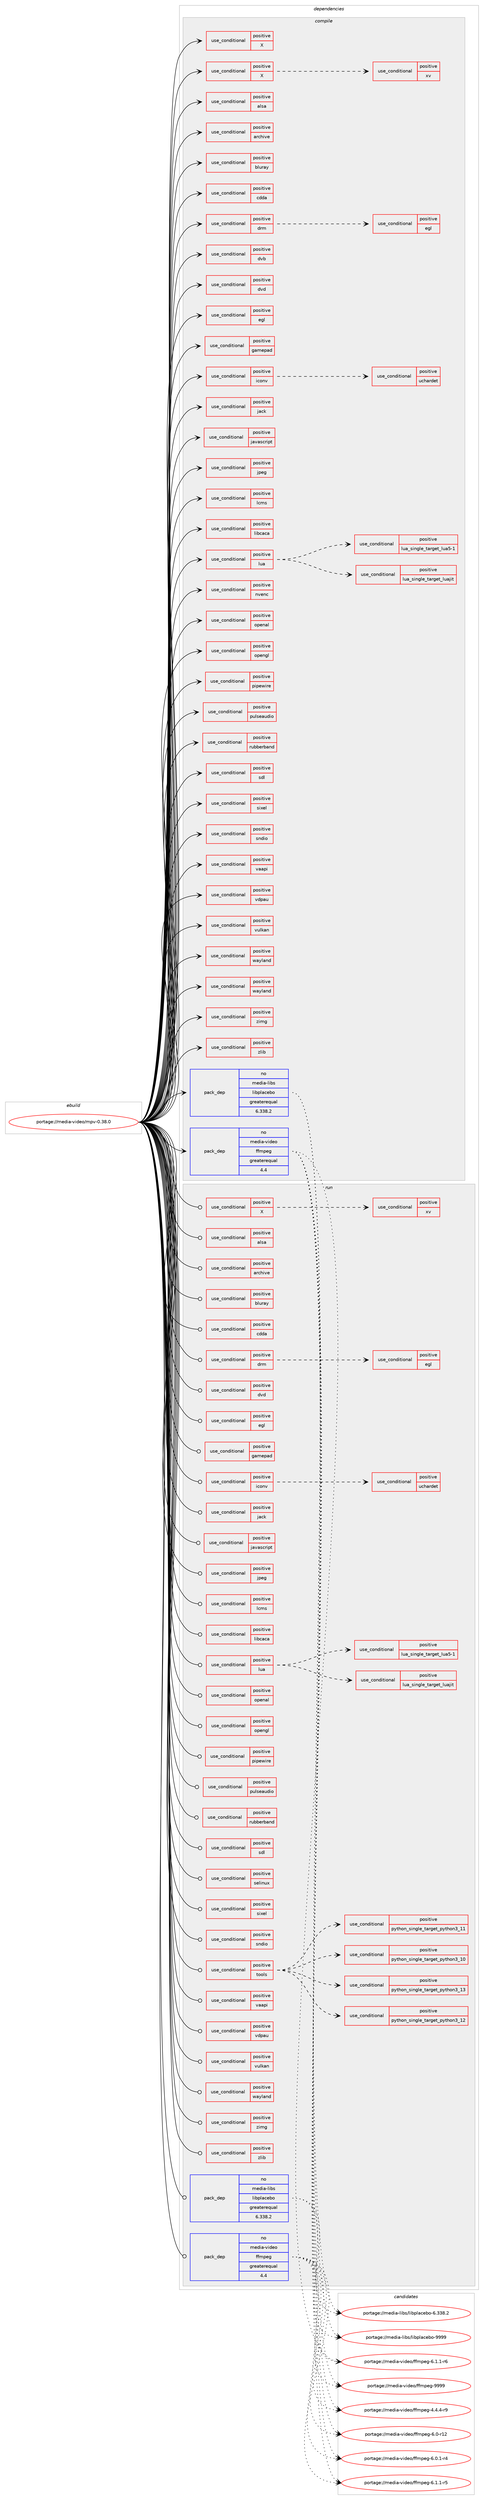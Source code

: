 digraph prolog {

# *************
# Graph options
# *************

newrank=true;
concentrate=true;
compound=true;
graph [rankdir=LR,fontname=Helvetica,fontsize=10,ranksep=1.5];#, ranksep=2.5, nodesep=0.2];
edge  [arrowhead=vee];
node  [fontname=Helvetica,fontsize=10];

# **********
# The ebuild
# **********

subgraph cluster_leftcol {
color=gray;
rank=same;
label=<<i>ebuild</i>>;
id [label="portage://media-video/mpv-0.38.0", color=red, width=4, href="../media-video/mpv-0.38.0.svg"];
}

# ****************
# The dependencies
# ****************

subgraph cluster_midcol {
color=gray;
label=<<i>dependencies</i>>;
subgraph cluster_compile {
fillcolor="#eeeeee";
style=filled;
label=<<i>compile</i>>;
subgraph cond82887 {
dependency170847 [label=<<TABLE BORDER="0" CELLBORDER="1" CELLSPACING="0" CELLPADDING="4"><TR><TD ROWSPAN="3" CELLPADDING="10">use_conditional</TD></TR><TR><TD>positive</TD></TR><TR><TD>X</TD></TR></TABLE>>, shape=none, color=red];
# *** BEGIN UNKNOWN DEPENDENCY TYPE (TODO) ***
# dependency170847 -> package_dependency(portage://media-video/mpv-0.38.0,install,no,x11-base,xorg-proto,none,[,,],[],[])
# *** END UNKNOWN DEPENDENCY TYPE (TODO) ***

}
id:e -> dependency170847:w [weight=20,style="solid",arrowhead="vee"];
subgraph cond82888 {
dependency170848 [label=<<TABLE BORDER="0" CELLBORDER="1" CELLSPACING="0" CELLPADDING="4"><TR><TD ROWSPAN="3" CELLPADDING="10">use_conditional</TD></TR><TR><TD>positive</TD></TR><TR><TD>X</TD></TR></TABLE>>, shape=none, color=red];
# *** BEGIN UNKNOWN DEPENDENCY TYPE (TODO) ***
# dependency170848 -> package_dependency(portage://media-video/mpv-0.38.0,install,no,x11-libs,libX11,none,[,,],[],[])
# *** END UNKNOWN DEPENDENCY TYPE (TODO) ***

# *** BEGIN UNKNOWN DEPENDENCY TYPE (TODO) ***
# dependency170848 -> package_dependency(portage://media-video/mpv-0.38.0,install,no,x11-libs,libXScrnSaver,none,[,,],[],[])
# *** END UNKNOWN DEPENDENCY TYPE (TODO) ***

# *** BEGIN UNKNOWN DEPENDENCY TYPE (TODO) ***
# dependency170848 -> package_dependency(portage://media-video/mpv-0.38.0,install,no,x11-libs,libXext,none,[,,],[],[])
# *** END UNKNOWN DEPENDENCY TYPE (TODO) ***

# *** BEGIN UNKNOWN DEPENDENCY TYPE (TODO) ***
# dependency170848 -> package_dependency(portage://media-video/mpv-0.38.0,install,no,x11-libs,libXpresent,none,[,,],[],[])
# *** END UNKNOWN DEPENDENCY TYPE (TODO) ***

# *** BEGIN UNKNOWN DEPENDENCY TYPE (TODO) ***
# dependency170848 -> package_dependency(portage://media-video/mpv-0.38.0,install,no,x11-libs,libXrandr,none,[,,],[],[])
# *** END UNKNOWN DEPENDENCY TYPE (TODO) ***

subgraph cond82889 {
dependency170849 [label=<<TABLE BORDER="0" CELLBORDER="1" CELLSPACING="0" CELLPADDING="4"><TR><TD ROWSPAN="3" CELLPADDING="10">use_conditional</TD></TR><TR><TD>positive</TD></TR><TR><TD>xv</TD></TR></TABLE>>, shape=none, color=red];
# *** BEGIN UNKNOWN DEPENDENCY TYPE (TODO) ***
# dependency170849 -> package_dependency(portage://media-video/mpv-0.38.0,install,no,x11-libs,libXv,none,[,,],[],[])
# *** END UNKNOWN DEPENDENCY TYPE (TODO) ***

}
dependency170848:e -> dependency170849:w [weight=20,style="dashed",arrowhead="vee"];
}
id:e -> dependency170848:w [weight=20,style="solid",arrowhead="vee"];
subgraph cond82890 {
dependency170850 [label=<<TABLE BORDER="0" CELLBORDER="1" CELLSPACING="0" CELLPADDING="4"><TR><TD ROWSPAN="3" CELLPADDING="10">use_conditional</TD></TR><TR><TD>positive</TD></TR><TR><TD>alsa</TD></TR></TABLE>>, shape=none, color=red];
# *** BEGIN UNKNOWN DEPENDENCY TYPE (TODO) ***
# dependency170850 -> package_dependency(portage://media-video/mpv-0.38.0,install,no,media-libs,alsa-lib,none,[,,],[],[])
# *** END UNKNOWN DEPENDENCY TYPE (TODO) ***

}
id:e -> dependency170850:w [weight=20,style="solid",arrowhead="vee"];
subgraph cond82891 {
dependency170851 [label=<<TABLE BORDER="0" CELLBORDER="1" CELLSPACING="0" CELLPADDING="4"><TR><TD ROWSPAN="3" CELLPADDING="10">use_conditional</TD></TR><TR><TD>positive</TD></TR><TR><TD>archive</TD></TR></TABLE>>, shape=none, color=red];
# *** BEGIN UNKNOWN DEPENDENCY TYPE (TODO) ***
# dependency170851 -> package_dependency(portage://media-video/mpv-0.38.0,install,no,app-arch,libarchive,none,[,,],any_same_slot,[])
# *** END UNKNOWN DEPENDENCY TYPE (TODO) ***

}
id:e -> dependency170851:w [weight=20,style="solid",arrowhead="vee"];
subgraph cond82892 {
dependency170852 [label=<<TABLE BORDER="0" CELLBORDER="1" CELLSPACING="0" CELLPADDING="4"><TR><TD ROWSPAN="3" CELLPADDING="10">use_conditional</TD></TR><TR><TD>positive</TD></TR><TR><TD>bluray</TD></TR></TABLE>>, shape=none, color=red];
# *** BEGIN UNKNOWN DEPENDENCY TYPE (TODO) ***
# dependency170852 -> package_dependency(portage://media-video/mpv-0.38.0,install,no,media-libs,libbluray,none,[,,],any_same_slot,[])
# *** END UNKNOWN DEPENDENCY TYPE (TODO) ***

}
id:e -> dependency170852:w [weight=20,style="solid",arrowhead="vee"];
subgraph cond82893 {
dependency170853 [label=<<TABLE BORDER="0" CELLBORDER="1" CELLSPACING="0" CELLPADDING="4"><TR><TD ROWSPAN="3" CELLPADDING="10">use_conditional</TD></TR><TR><TD>positive</TD></TR><TR><TD>cdda</TD></TR></TABLE>>, shape=none, color=red];
# *** BEGIN UNKNOWN DEPENDENCY TYPE (TODO) ***
# dependency170853 -> package_dependency(portage://media-video/mpv-0.38.0,install,no,dev-libs,libcdio-paranoia,none,[,,],any_same_slot,[])
# *** END UNKNOWN DEPENDENCY TYPE (TODO) ***

# *** BEGIN UNKNOWN DEPENDENCY TYPE (TODO) ***
# dependency170853 -> package_dependency(portage://media-video/mpv-0.38.0,install,no,dev-libs,libcdio,none,[,,],any_same_slot,[])
# *** END UNKNOWN DEPENDENCY TYPE (TODO) ***

}
id:e -> dependency170853:w [weight=20,style="solid",arrowhead="vee"];
subgraph cond82894 {
dependency170854 [label=<<TABLE BORDER="0" CELLBORDER="1" CELLSPACING="0" CELLPADDING="4"><TR><TD ROWSPAN="3" CELLPADDING="10">use_conditional</TD></TR><TR><TD>positive</TD></TR><TR><TD>drm</TD></TR></TABLE>>, shape=none, color=red];
# *** BEGIN UNKNOWN DEPENDENCY TYPE (TODO) ***
# dependency170854 -> package_dependency(portage://media-video/mpv-0.38.0,install,no,x11-libs,libdrm,none,[,,],[],[])
# *** END UNKNOWN DEPENDENCY TYPE (TODO) ***

subgraph cond82895 {
dependency170855 [label=<<TABLE BORDER="0" CELLBORDER="1" CELLSPACING="0" CELLPADDING="4"><TR><TD ROWSPAN="3" CELLPADDING="10">use_conditional</TD></TR><TR><TD>positive</TD></TR><TR><TD>egl</TD></TR></TABLE>>, shape=none, color=red];
# *** BEGIN UNKNOWN DEPENDENCY TYPE (TODO) ***
# dependency170855 -> package_dependency(portage://media-video/mpv-0.38.0,install,no,media-libs,mesa,none,[,,],[],[use(enable(gbm),positive)])
# *** END UNKNOWN DEPENDENCY TYPE (TODO) ***

}
dependency170854:e -> dependency170855:w [weight=20,style="dashed",arrowhead="vee"];
}
id:e -> dependency170854:w [weight=20,style="solid",arrowhead="vee"];
subgraph cond82896 {
dependency170856 [label=<<TABLE BORDER="0" CELLBORDER="1" CELLSPACING="0" CELLPADDING="4"><TR><TD ROWSPAN="3" CELLPADDING="10">use_conditional</TD></TR><TR><TD>positive</TD></TR><TR><TD>dvb</TD></TR></TABLE>>, shape=none, color=red];
# *** BEGIN UNKNOWN DEPENDENCY TYPE (TODO) ***
# dependency170856 -> package_dependency(portage://media-video/mpv-0.38.0,install,no,sys-kernel,linux-headers,none,[,,],[],[])
# *** END UNKNOWN DEPENDENCY TYPE (TODO) ***

}
id:e -> dependency170856:w [weight=20,style="solid",arrowhead="vee"];
subgraph cond82897 {
dependency170857 [label=<<TABLE BORDER="0" CELLBORDER="1" CELLSPACING="0" CELLPADDING="4"><TR><TD ROWSPAN="3" CELLPADDING="10">use_conditional</TD></TR><TR><TD>positive</TD></TR><TR><TD>dvd</TD></TR></TABLE>>, shape=none, color=red];
# *** BEGIN UNKNOWN DEPENDENCY TYPE (TODO) ***
# dependency170857 -> package_dependency(portage://media-video/mpv-0.38.0,install,no,media-libs,libdvdnav,none,[,,],[],[])
# *** END UNKNOWN DEPENDENCY TYPE (TODO) ***

# *** BEGIN UNKNOWN DEPENDENCY TYPE (TODO) ***
# dependency170857 -> package_dependency(portage://media-video/mpv-0.38.0,install,no,media-libs,libdvdread,none,[,,],any_same_slot,[])
# *** END UNKNOWN DEPENDENCY TYPE (TODO) ***

}
id:e -> dependency170857:w [weight=20,style="solid",arrowhead="vee"];
subgraph cond82898 {
dependency170858 [label=<<TABLE BORDER="0" CELLBORDER="1" CELLSPACING="0" CELLPADDING="4"><TR><TD ROWSPAN="3" CELLPADDING="10">use_conditional</TD></TR><TR><TD>positive</TD></TR><TR><TD>egl</TD></TR></TABLE>>, shape=none, color=red];
# *** BEGIN UNKNOWN DEPENDENCY TYPE (TODO) ***
# dependency170858 -> package_dependency(portage://media-video/mpv-0.38.0,install,no,media-libs,libglvnd,none,[,,],[],[])
# *** END UNKNOWN DEPENDENCY TYPE (TODO) ***

# *** BEGIN UNKNOWN DEPENDENCY TYPE (TODO) ***
# dependency170858 -> package_dependency(portage://media-video/mpv-0.38.0,install,no,media-libs,libplacebo,none,[,,],[],[use(enable(opengl),none)])
# *** END UNKNOWN DEPENDENCY TYPE (TODO) ***

}
id:e -> dependency170858:w [weight=20,style="solid",arrowhead="vee"];
subgraph cond82899 {
dependency170859 [label=<<TABLE BORDER="0" CELLBORDER="1" CELLSPACING="0" CELLPADDING="4"><TR><TD ROWSPAN="3" CELLPADDING="10">use_conditional</TD></TR><TR><TD>positive</TD></TR><TR><TD>gamepad</TD></TR></TABLE>>, shape=none, color=red];
# *** BEGIN UNKNOWN DEPENDENCY TYPE (TODO) ***
# dependency170859 -> package_dependency(portage://media-video/mpv-0.38.0,install,no,media-libs,libsdl2,none,[,,],[],[use(enable(joystick),none)])
# *** END UNKNOWN DEPENDENCY TYPE (TODO) ***

}
id:e -> dependency170859:w [weight=20,style="solid",arrowhead="vee"];
subgraph cond82900 {
dependency170860 [label=<<TABLE BORDER="0" CELLBORDER="1" CELLSPACING="0" CELLPADDING="4"><TR><TD ROWSPAN="3" CELLPADDING="10">use_conditional</TD></TR><TR><TD>positive</TD></TR><TR><TD>iconv</TD></TR></TABLE>>, shape=none, color=red];
# *** BEGIN UNKNOWN DEPENDENCY TYPE (TODO) ***
# dependency170860 -> package_dependency(portage://media-video/mpv-0.38.0,install,no,virtual,libiconv,none,[,,],[],[])
# *** END UNKNOWN DEPENDENCY TYPE (TODO) ***

subgraph cond82901 {
dependency170861 [label=<<TABLE BORDER="0" CELLBORDER="1" CELLSPACING="0" CELLPADDING="4"><TR><TD ROWSPAN="3" CELLPADDING="10">use_conditional</TD></TR><TR><TD>positive</TD></TR><TR><TD>uchardet</TD></TR></TABLE>>, shape=none, color=red];
# *** BEGIN UNKNOWN DEPENDENCY TYPE (TODO) ***
# dependency170861 -> package_dependency(portage://media-video/mpv-0.38.0,install,no,app-i18n,uchardet,none,[,,],[],[])
# *** END UNKNOWN DEPENDENCY TYPE (TODO) ***

}
dependency170860:e -> dependency170861:w [weight=20,style="dashed",arrowhead="vee"];
}
id:e -> dependency170860:w [weight=20,style="solid",arrowhead="vee"];
subgraph cond82902 {
dependency170862 [label=<<TABLE BORDER="0" CELLBORDER="1" CELLSPACING="0" CELLPADDING="4"><TR><TD ROWSPAN="3" CELLPADDING="10">use_conditional</TD></TR><TR><TD>positive</TD></TR><TR><TD>jack</TD></TR></TABLE>>, shape=none, color=red];
# *** BEGIN UNKNOWN DEPENDENCY TYPE (TODO) ***
# dependency170862 -> package_dependency(portage://media-video/mpv-0.38.0,install,no,virtual,jack,none,[,,],[],[])
# *** END UNKNOWN DEPENDENCY TYPE (TODO) ***

}
id:e -> dependency170862:w [weight=20,style="solid",arrowhead="vee"];
subgraph cond82903 {
dependency170863 [label=<<TABLE BORDER="0" CELLBORDER="1" CELLSPACING="0" CELLPADDING="4"><TR><TD ROWSPAN="3" CELLPADDING="10">use_conditional</TD></TR><TR><TD>positive</TD></TR><TR><TD>javascript</TD></TR></TABLE>>, shape=none, color=red];
# *** BEGIN UNKNOWN DEPENDENCY TYPE (TODO) ***
# dependency170863 -> package_dependency(portage://media-video/mpv-0.38.0,install,no,dev-lang,mujs,none,[,,],any_same_slot,[])
# *** END UNKNOWN DEPENDENCY TYPE (TODO) ***

}
id:e -> dependency170863:w [weight=20,style="solid",arrowhead="vee"];
subgraph cond82904 {
dependency170864 [label=<<TABLE BORDER="0" CELLBORDER="1" CELLSPACING="0" CELLPADDING="4"><TR><TD ROWSPAN="3" CELLPADDING="10">use_conditional</TD></TR><TR><TD>positive</TD></TR><TR><TD>jpeg</TD></TR></TABLE>>, shape=none, color=red];
# *** BEGIN UNKNOWN DEPENDENCY TYPE (TODO) ***
# dependency170864 -> package_dependency(portage://media-video/mpv-0.38.0,install,no,media-libs,libjpeg-turbo,none,[,,],any_same_slot,[])
# *** END UNKNOWN DEPENDENCY TYPE (TODO) ***

}
id:e -> dependency170864:w [weight=20,style="solid",arrowhead="vee"];
subgraph cond82905 {
dependency170865 [label=<<TABLE BORDER="0" CELLBORDER="1" CELLSPACING="0" CELLPADDING="4"><TR><TD ROWSPAN="3" CELLPADDING="10">use_conditional</TD></TR><TR><TD>positive</TD></TR><TR><TD>lcms</TD></TR></TABLE>>, shape=none, color=red];
# *** BEGIN UNKNOWN DEPENDENCY TYPE (TODO) ***
# dependency170865 -> package_dependency(portage://media-video/mpv-0.38.0,install,no,media-libs,lcms,none,[,,],[slot(2)],[])
# *** END UNKNOWN DEPENDENCY TYPE (TODO) ***

}
id:e -> dependency170865:w [weight=20,style="solid",arrowhead="vee"];
subgraph cond82906 {
dependency170866 [label=<<TABLE BORDER="0" CELLBORDER="1" CELLSPACING="0" CELLPADDING="4"><TR><TD ROWSPAN="3" CELLPADDING="10">use_conditional</TD></TR><TR><TD>positive</TD></TR><TR><TD>libcaca</TD></TR></TABLE>>, shape=none, color=red];
# *** BEGIN UNKNOWN DEPENDENCY TYPE (TODO) ***
# dependency170866 -> package_dependency(portage://media-video/mpv-0.38.0,install,no,media-libs,libcaca,none,[,,],[],[])
# *** END UNKNOWN DEPENDENCY TYPE (TODO) ***

}
id:e -> dependency170866:w [weight=20,style="solid",arrowhead="vee"];
subgraph cond82907 {
dependency170867 [label=<<TABLE BORDER="0" CELLBORDER="1" CELLSPACING="0" CELLPADDING="4"><TR><TD ROWSPAN="3" CELLPADDING="10">use_conditional</TD></TR><TR><TD>positive</TD></TR><TR><TD>lua</TD></TR></TABLE>>, shape=none, color=red];
subgraph cond82908 {
dependency170868 [label=<<TABLE BORDER="0" CELLBORDER="1" CELLSPACING="0" CELLPADDING="4"><TR><TD ROWSPAN="3" CELLPADDING="10">use_conditional</TD></TR><TR><TD>positive</TD></TR><TR><TD>lua_single_target_luajit</TD></TR></TABLE>>, shape=none, color=red];
# *** BEGIN UNKNOWN DEPENDENCY TYPE (TODO) ***
# dependency170868 -> package_dependency(portage://media-video/mpv-0.38.0,install,no,dev-lang,luajit,none,[,,],any_same_slot,[])
# *** END UNKNOWN DEPENDENCY TYPE (TODO) ***

}
dependency170867:e -> dependency170868:w [weight=20,style="dashed",arrowhead="vee"];
subgraph cond82909 {
dependency170869 [label=<<TABLE BORDER="0" CELLBORDER="1" CELLSPACING="0" CELLPADDING="4"><TR><TD ROWSPAN="3" CELLPADDING="10">use_conditional</TD></TR><TR><TD>positive</TD></TR><TR><TD>lua_single_target_lua5-1</TD></TR></TABLE>>, shape=none, color=red];
# *** BEGIN UNKNOWN DEPENDENCY TYPE (TODO) ***
# dependency170869 -> package_dependency(portage://media-video/mpv-0.38.0,install,no,dev-lang,lua,none,[,,],[slot(5.1)],[])
# *** END UNKNOWN DEPENDENCY TYPE (TODO) ***

}
dependency170867:e -> dependency170869:w [weight=20,style="dashed",arrowhead="vee"];
}
id:e -> dependency170867:w [weight=20,style="solid",arrowhead="vee"];
subgraph cond82910 {
dependency170870 [label=<<TABLE BORDER="0" CELLBORDER="1" CELLSPACING="0" CELLPADDING="4"><TR><TD ROWSPAN="3" CELLPADDING="10">use_conditional</TD></TR><TR><TD>positive</TD></TR><TR><TD>nvenc</TD></TR></TABLE>>, shape=none, color=red];
# *** BEGIN UNKNOWN DEPENDENCY TYPE (TODO) ***
# dependency170870 -> package_dependency(portage://media-video/mpv-0.38.0,install,no,media-libs,nv-codec-headers,none,[,,],[],[])
# *** END UNKNOWN DEPENDENCY TYPE (TODO) ***

}
id:e -> dependency170870:w [weight=20,style="solid",arrowhead="vee"];
subgraph cond82911 {
dependency170871 [label=<<TABLE BORDER="0" CELLBORDER="1" CELLSPACING="0" CELLPADDING="4"><TR><TD ROWSPAN="3" CELLPADDING="10">use_conditional</TD></TR><TR><TD>positive</TD></TR><TR><TD>openal</TD></TR></TABLE>>, shape=none, color=red];
# *** BEGIN UNKNOWN DEPENDENCY TYPE (TODO) ***
# dependency170871 -> package_dependency(portage://media-video/mpv-0.38.0,install,no,media-libs,openal,none,[,,],[],[])
# *** END UNKNOWN DEPENDENCY TYPE (TODO) ***

}
id:e -> dependency170871:w [weight=20,style="solid",arrowhead="vee"];
subgraph cond82912 {
dependency170872 [label=<<TABLE BORDER="0" CELLBORDER="1" CELLSPACING="0" CELLPADDING="4"><TR><TD ROWSPAN="3" CELLPADDING="10">use_conditional</TD></TR><TR><TD>positive</TD></TR><TR><TD>opengl</TD></TR></TABLE>>, shape=none, color=red];
# *** BEGIN UNKNOWN DEPENDENCY TYPE (TODO) ***
# dependency170872 -> package_dependency(portage://media-video/mpv-0.38.0,install,no,media-libs,libglvnd,none,[,,],[],[use(optenable(X),none)])
# *** END UNKNOWN DEPENDENCY TYPE (TODO) ***

}
id:e -> dependency170872:w [weight=20,style="solid",arrowhead="vee"];
subgraph cond82913 {
dependency170873 [label=<<TABLE BORDER="0" CELLBORDER="1" CELLSPACING="0" CELLPADDING="4"><TR><TD ROWSPAN="3" CELLPADDING="10">use_conditional</TD></TR><TR><TD>positive</TD></TR><TR><TD>pipewire</TD></TR></TABLE>>, shape=none, color=red];
# *** BEGIN UNKNOWN DEPENDENCY TYPE (TODO) ***
# dependency170873 -> package_dependency(portage://media-video/mpv-0.38.0,install,no,media-video,pipewire,none,[,,],any_same_slot,[])
# *** END UNKNOWN DEPENDENCY TYPE (TODO) ***

}
id:e -> dependency170873:w [weight=20,style="solid",arrowhead="vee"];
subgraph cond82914 {
dependency170874 [label=<<TABLE BORDER="0" CELLBORDER="1" CELLSPACING="0" CELLPADDING="4"><TR><TD ROWSPAN="3" CELLPADDING="10">use_conditional</TD></TR><TR><TD>positive</TD></TR><TR><TD>pulseaudio</TD></TR></TABLE>>, shape=none, color=red];
# *** BEGIN UNKNOWN DEPENDENCY TYPE (TODO) ***
# dependency170874 -> package_dependency(portage://media-video/mpv-0.38.0,install,no,media-libs,libpulse,none,[,,],[],[])
# *** END UNKNOWN DEPENDENCY TYPE (TODO) ***

}
id:e -> dependency170874:w [weight=20,style="solid",arrowhead="vee"];
subgraph cond82915 {
dependency170875 [label=<<TABLE BORDER="0" CELLBORDER="1" CELLSPACING="0" CELLPADDING="4"><TR><TD ROWSPAN="3" CELLPADDING="10">use_conditional</TD></TR><TR><TD>positive</TD></TR><TR><TD>rubberband</TD></TR></TABLE>>, shape=none, color=red];
# *** BEGIN UNKNOWN DEPENDENCY TYPE (TODO) ***
# dependency170875 -> package_dependency(portage://media-video/mpv-0.38.0,install,no,media-libs,rubberband,none,[,,],[],[])
# *** END UNKNOWN DEPENDENCY TYPE (TODO) ***

}
id:e -> dependency170875:w [weight=20,style="solid",arrowhead="vee"];
subgraph cond82916 {
dependency170876 [label=<<TABLE BORDER="0" CELLBORDER="1" CELLSPACING="0" CELLPADDING="4"><TR><TD ROWSPAN="3" CELLPADDING="10">use_conditional</TD></TR><TR><TD>positive</TD></TR><TR><TD>sdl</TD></TR></TABLE>>, shape=none, color=red];
# *** BEGIN UNKNOWN DEPENDENCY TYPE (TODO) ***
# dependency170876 -> package_dependency(portage://media-video/mpv-0.38.0,install,no,media-libs,libsdl2,none,[,,],[],[use(enable(sound),none),use(enable(threads),none),use(enable(video),none)])
# *** END UNKNOWN DEPENDENCY TYPE (TODO) ***

}
id:e -> dependency170876:w [weight=20,style="solid",arrowhead="vee"];
subgraph cond82917 {
dependency170877 [label=<<TABLE BORDER="0" CELLBORDER="1" CELLSPACING="0" CELLPADDING="4"><TR><TD ROWSPAN="3" CELLPADDING="10">use_conditional</TD></TR><TR><TD>positive</TD></TR><TR><TD>sixel</TD></TR></TABLE>>, shape=none, color=red];
# *** BEGIN UNKNOWN DEPENDENCY TYPE (TODO) ***
# dependency170877 -> package_dependency(portage://media-video/mpv-0.38.0,install,no,media-libs,libsixel,none,[,,],[],[])
# *** END UNKNOWN DEPENDENCY TYPE (TODO) ***

}
id:e -> dependency170877:w [weight=20,style="solid",arrowhead="vee"];
subgraph cond82918 {
dependency170878 [label=<<TABLE BORDER="0" CELLBORDER="1" CELLSPACING="0" CELLPADDING="4"><TR><TD ROWSPAN="3" CELLPADDING="10">use_conditional</TD></TR><TR><TD>positive</TD></TR><TR><TD>sndio</TD></TR></TABLE>>, shape=none, color=red];
# *** BEGIN UNKNOWN DEPENDENCY TYPE (TODO) ***
# dependency170878 -> package_dependency(portage://media-video/mpv-0.38.0,install,no,media-sound,sndio,none,[,,],any_same_slot,[])
# *** END UNKNOWN DEPENDENCY TYPE (TODO) ***

}
id:e -> dependency170878:w [weight=20,style="solid",arrowhead="vee"];
subgraph cond82919 {
dependency170879 [label=<<TABLE BORDER="0" CELLBORDER="1" CELLSPACING="0" CELLPADDING="4"><TR><TD ROWSPAN="3" CELLPADDING="10">use_conditional</TD></TR><TR><TD>positive</TD></TR><TR><TD>vaapi</TD></TR></TABLE>>, shape=none, color=red];
# *** BEGIN UNKNOWN DEPENDENCY TYPE (TODO) ***
# dependency170879 -> package_dependency(portage://media-video/mpv-0.38.0,install,no,media-libs,libva,none,[,,],any_same_slot,[use(optenable(X),none),use(optenable(drm),positive),use(optenable(wayland),none)])
# *** END UNKNOWN DEPENDENCY TYPE (TODO) ***

}
id:e -> dependency170879:w [weight=20,style="solid",arrowhead="vee"];
subgraph cond82920 {
dependency170880 [label=<<TABLE BORDER="0" CELLBORDER="1" CELLSPACING="0" CELLPADDING="4"><TR><TD ROWSPAN="3" CELLPADDING="10">use_conditional</TD></TR><TR><TD>positive</TD></TR><TR><TD>vdpau</TD></TR></TABLE>>, shape=none, color=red];
# *** BEGIN UNKNOWN DEPENDENCY TYPE (TODO) ***
# dependency170880 -> package_dependency(portage://media-video/mpv-0.38.0,install,no,x11-libs,libvdpau,none,[,,],[],[])
# *** END UNKNOWN DEPENDENCY TYPE (TODO) ***

}
id:e -> dependency170880:w [weight=20,style="solid",arrowhead="vee"];
subgraph cond82921 {
dependency170881 [label=<<TABLE BORDER="0" CELLBORDER="1" CELLSPACING="0" CELLPADDING="4"><TR><TD ROWSPAN="3" CELLPADDING="10">use_conditional</TD></TR><TR><TD>positive</TD></TR><TR><TD>vulkan</TD></TR></TABLE>>, shape=none, color=red];
# *** BEGIN UNKNOWN DEPENDENCY TYPE (TODO) ***
# dependency170881 -> package_dependency(portage://media-video/mpv-0.38.0,install,no,media-libs,vulkan-loader,none,[,,],[],[use(optenable(X),none),use(optenable(wayland),none)])
# *** END UNKNOWN DEPENDENCY TYPE (TODO) ***

}
id:e -> dependency170881:w [weight=20,style="solid",arrowhead="vee"];
subgraph cond82922 {
dependency170882 [label=<<TABLE BORDER="0" CELLBORDER="1" CELLSPACING="0" CELLPADDING="4"><TR><TD ROWSPAN="3" CELLPADDING="10">use_conditional</TD></TR><TR><TD>positive</TD></TR><TR><TD>wayland</TD></TR></TABLE>>, shape=none, color=red];
# *** BEGIN UNKNOWN DEPENDENCY TYPE (TODO) ***
# dependency170882 -> package_dependency(portage://media-video/mpv-0.38.0,install,no,dev-libs,wayland,none,[,,],[],[])
# *** END UNKNOWN DEPENDENCY TYPE (TODO) ***

# *** BEGIN UNKNOWN DEPENDENCY TYPE (TODO) ***
# dependency170882 -> package_dependency(portage://media-video/mpv-0.38.0,install,no,dev-libs,wayland-protocols,none,[,,],[],[])
# *** END UNKNOWN DEPENDENCY TYPE (TODO) ***

# *** BEGIN UNKNOWN DEPENDENCY TYPE (TODO) ***
# dependency170882 -> package_dependency(portage://media-video/mpv-0.38.0,install,no,x11-libs,libxkbcommon,none,[,,],[],[])
# *** END UNKNOWN DEPENDENCY TYPE (TODO) ***

}
id:e -> dependency170882:w [weight=20,style="solid",arrowhead="vee"];
subgraph cond82923 {
dependency170883 [label=<<TABLE BORDER="0" CELLBORDER="1" CELLSPACING="0" CELLPADDING="4"><TR><TD ROWSPAN="3" CELLPADDING="10">use_conditional</TD></TR><TR><TD>positive</TD></TR><TR><TD>wayland</TD></TR></TABLE>>, shape=none, color=red];
# *** BEGIN UNKNOWN DEPENDENCY TYPE (TODO) ***
# dependency170883 -> package_dependency(portage://media-video/mpv-0.38.0,install,no,dev-libs,wayland-protocols,none,[,,],[],[])
# *** END UNKNOWN DEPENDENCY TYPE (TODO) ***

}
id:e -> dependency170883:w [weight=20,style="solid",arrowhead="vee"];
subgraph cond82924 {
dependency170884 [label=<<TABLE BORDER="0" CELLBORDER="1" CELLSPACING="0" CELLPADDING="4"><TR><TD ROWSPAN="3" CELLPADDING="10">use_conditional</TD></TR><TR><TD>positive</TD></TR><TR><TD>zimg</TD></TR></TABLE>>, shape=none, color=red];
# *** BEGIN UNKNOWN DEPENDENCY TYPE (TODO) ***
# dependency170884 -> package_dependency(portage://media-video/mpv-0.38.0,install,no,media-libs,zimg,none,[,,],[],[])
# *** END UNKNOWN DEPENDENCY TYPE (TODO) ***

}
id:e -> dependency170884:w [weight=20,style="solid",arrowhead="vee"];
subgraph cond82925 {
dependency170885 [label=<<TABLE BORDER="0" CELLBORDER="1" CELLSPACING="0" CELLPADDING="4"><TR><TD ROWSPAN="3" CELLPADDING="10">use_conditional</TD></TR><TR><TD>positive</TD></TR><TR><TD>zlib</TD></TR></TABLE>>, shape=none, color=red];
# *** BEGIN UNKNOWN DEPENDENCY TYPE (TODO) ***
# dependency170885 -> package_dependency(portage://media-video/mpv-0.38.0,install,no,sys-libs,zlib,none,[,,],any_same_slot,[])
# *** END UNKNOWN DEPENDENCY TYPE (TODO) ***

}
id:e -> dependency170885:w [weight=20,style="solid",arrowhead="vee"];
# *** BEGIN UNKNOWN DEPENDENCY TYPE (TODO) ***
# id -> package_dependency(portage://media-video/mpv-0.38.0,install,no,media-libs,libass,none,[,,],any_same_slot,[use(enable(fontconfig),none)])
# *** END UNKNOWN DEPENDENCY TYPE (TODO) ***

subgraph pack85488 {
dependency170886 [label=<<TABLE BORDER="0" CELLBORDER="1" CELLSPACING="0" CELLPADDING="4" WIDTH="220"><TR><TD ROWSPAN="6" CELLPADDING="30">pack_dep</TD></TR><TR><TD WIDTH="110">no</TD></TR><TR><TD>media-libs</TD></TR><TR><TD>libplacebo</TD></TR><TR><TD>greaterequal</TD></TR><TR><TD>6.338.2</TD></TR></TABLE>>, shape=none, color=blue];
}
id:e -> dependency170886:w [weight=20,style="solid",arrowhead="vee"];
subgraph pack85489 {
dependency170887 [label=<<TABLE BORDER="0" CELLBORDER="1" CELLSPACING="0" CELLPADDING="4" WIDTH="220"><TR><TD ROWSPAN="6" CELLPADDING="30">pack_dep</TD></TR><TR><TD WIDTH="110">no</TD></TR><TR><TD>media-video</TD></TR><TR><TD>ffmpeg</TD></TR><TR><TD>greaterequal</TD></TR><TR><TD>4.4</TD></TR></TABLE>>, shape=none, color=blue];
}
id:e -> dependency170887:w [weight=20,style="solid",arrowhead="vee"];
}
subgraph cluster_compileandrun {
fillcolor="#eeeeee";
style=filled;
label=<<i>compile and run</i>>;
}
subgraph cluster_run {
fillcolor="#eeeeee";
style=filled;
label=<<i>run</i>>;
subgraph cond82926 {
dependency170888 [label=<<TABLE BORDER="0" CELLBORDER="1" CELLSPACING="0" CELLPADDING="4"><TR><TD ROWSPAN="3" CELLPADDING="10">use_conditional</TD></TR><TR><TD>positive</TD></TR><TR><TD>X</TD></TR></TABLE>>, shape=none, color=red];
# *** BEGIN UNKNOWN DEPENDENCY TYPE (TODO) ***
# dependency170888 -> package_dependency(portage://media-video/mpv-0.38.0,run,no,x11-libs,libX11,none,[,,],[],[])
# *** END UNKNOWN DEPENDENCY TYPE (TODO) ***

# *** BEGIN UNKNOWN DEPENDENCY TYPE (TODO) ***
# dependency170888 -> package_dependency(portage://media-video/mpv-0.38.0,run,no,x11-libs,libXScrnSaver,none,[,,],[],[])
# *** END UNKNOWN DEPENDENCY TYPE (TODO) ***

# *** BEGIN UNKNOWN DEPENDENCY TYPE (TODO) ***
# dependency170888 -> package_dependency(portage://media-video/mpv-0.38.0,run,no,x11-libs,libXext,none,[,,],[],[])
# *** END UNKNOWN DEPENDENCY TYPE (TODO) ***

# *** BEGIN UNKNOWN DEPENDENCY TYPE (TODO) ***
# dependency170888 -> package_dependency(portage://media-video/mpv-0.38.0,run,no,x11-libs,libXpresent,none,[,,],[],[])
# *** END UNKNOWN DEPENDENCY TYPE (TODO) ***

# *** BEGIN UNKNOWN DEPENDENCY TYPE (TODO) ***
# dependency170888 -> package_dependency(portage://media-video/mpv-0.38.0,run,no,x11-libs,libXrandr,none,[,,],[],[])
# *** END UNKNOWN DEPENDENCY TYPE (TODO) ***

subgraph cond82927 {
dependency170889 [label=<<TABLE BORDER="0" CELLBORDER="1" CELLSPACING="0" CELLPADDING="4"><TR><TD ROWSPAN="3" CELLPADDING="10">use_conditional</TD></TR><TR><TD>positive</TD></TR><TR><TD>xv</TD></TR></TABLE>>, shape=none, color=red];
# *** BEGIN UNKNOWN DEPENDENCY TYPE (TODO) ***
# dependency170889 -> package_dependency(portage://media-video/mpv-0.38.0,run,no,x11-libs,libXv,none,[,,],[],[])
# *** END UNKNOWN DEPENDENCY TYPE (TODO) ***

}
dependency170888:e -> dependency170889:w [weight=20,style="dashed",arrowhead="vee"];
}
id:e -> dependency170888:w [weight=20,style="solid",arrowhead="odot"];
subgraph cond82928 {
dependency170890 [label=<<TABLE BORDER="0" CELLBORDER="1" CELLSPACING="0" CELLPADDING="4"><TR><TD ROWSPAN="3" CELLPADDING="10">use_conditional</TD></TR><TR><TD>positive</TD></TR><TR><TD>alsa</TD></TR></TABLE>>, shape=none, color=red];
# *** BEGIN UNKNOWN DEPENDENCY TYPE (TODO) ***
# dependency170890 -> package_dependency(portage://media-video/mpv-0.38.0,run,no,media-libs,alsa-lib,none,[,,],[],[])
# *** END UNKNOWN DEPENDENCY TYPE (TODO) ***

}
id:e -> dependency170890:w [weight=20,style="solid",arrowhead="odot"];
subgraph cond82929 {
dependency170891 [label=<<TABLE BORDER="0" CELLBORDER="1" CELLSPACING="0" CELLPADDING="4"><TR><TD ROWSPAN="3" CELLPADDING="10">use_conditional</TD></TR><TR><TD>positive</TD></TR><TR><TD>archive</TD></TR></TABLE>>, shape=none, color=red];
# *** BEGIN UNKNOWN DEPENDENCY TYPE (TODO) ***
# dependency170891 -> package_dependency(portage://media-video/mpv-0.38.0,run,no,app-arch,libarchive,none,[,,],any_same_slot,[])
# *** END UNKNOWN DEPENDENCY TYPE (TODO) ***

}
id:e -> dependency170891:w [weight=20,style="solid",arrowhead="odot"];
subgraph cond82930 {
dependency170892 [label=<<TABLE BORDER="0" CELLBORDER="1" CELLSPACING="0" CELLPADDING="4"><TR><TD ROWSPAN="3" CELLPADDING="10">use_conditional</TD></TR><TR><TD>positive</TD></TR><TR><TD>bluray</TD></TR></TABLE>>, shape=none, color=red];
# *** BEGIN UNKNOWN DEPENDENCY TYPE (TODO) ***
# dependency170892 -> package_dependency(portage://media-video/mpv-0.38.0,run,no,media-libs,libbluray,none,[,,],any_same_slot,[])
# *** END UNKNOWN DEPENDENCY TYPE (TODO) ***

}
id:e -> dependency170892:w [weight=20,style="solid",arrowhead="odot"];
subgraph cond82931 {
dependency170893 [label=<<TABLE BORDER="0" CELLBORDER="1" CELLSPACING="0" CELLPADDING="4"><TR><TD ROWSPAN="3" CELLPADDING="10">use_conditional</TD></TR><TR><TD>positive</TD></TR><TR><TD>cdda</TD></TR></TABLE>>, shape=none, color=red];
# *** BEGIN UNKNOWN DEPENDENCY TYPE (TODO) ***
# dependency170893 -> package_dependency(portage://media-video/mpv-0.38.0,run,no,dev-libs,libcdio-paranoia,none,[,,],any_same_slot,[])
# *** END UNKNOWN DEPENDENCY TYPE (TODO) ***

# *** BEGIN UNKNOWN DEPENDENCY TYPE (TODO) ***
# dependency170893 -> package_dependency(portage://media-video/mpv-0.38.0,run,no,dev-libs,libcdio,none,[,,],any_same_slot,[])
# *** END UNKNOWN DEPENDENCY TYPE (TODO) ***

}
id:e -> dependency170893:w [weight=20,style="solid",arrowhead="odot"];
subgraph cond82932 {
dependency170894 [label=<<TABLE BORDER="0" CELLBORDER="1" CELLSPACING="0" CELLPADDING="4"><TR><TD ROWSPAN="3" CELLPADDING="10">use_conditional</TD></TR><TR><TD>positive</TD></TR><TR><TD>drm</TD></TR></TABLE>>, shape=none, color=red];
# *** BEGIN UNKNOWN DEPENDENCY TYPE (TODO) ***
# dependency170894 -> package_dependency(portage://media-video/mpv-0.38.0,run,no,x11-libs,libdrm,none,[,,],[],[])
# *** END UNKNOWN DEPENDENCY TYPE (TODO) ***

subgraph cond82933 {
dependency170895 [label=<<TABLE BORDER="0" CELLBORDER="1" CELLSPACING="0" CELLPADDING="4"><TR><TD ROWSPAN="3" CELLPADDING="10">use_conditional</TD></TR><TR><TD>positive</TD></TR><TR><TD>egl</TD></TR></TABLE>>, shape=none, color=red];
# *** BEGIN UNKNOWN DEPENDENCY TYPE (TODO) ***
# dependency170895 -> package_dependency(portage://media-video/mpv-0.38.0,run,no,media-libs,mesa,none,[,,],[],[use(enable(gbm),positive)])
# *** END UNKNOWN DEPENDENCY TYPE (TODO) ***

}
dependency170894:e -> dependency170895:w [weight=20,style="dashed",arrowhead="vee"];
}
id:e -> dependency170894:w [weight=20,style="solid",arrowhead="odot"];
subgraph cond82934 {
dependency170896 [label=<<TABLE BORDER="0" CELLBORDER="1" CELLSPACING="0" CELLPADDING="4"><TR><TD ROWSPAN="3" CELLPADDING="10">use_conditional</TD></TR><TR><TD>positive</TD></TR><TR><TD>dvd</TD></TR></TABLE>>, shape=none, color=red];
# *** BEGIN UNKNOWN DEPENDENCY TYPE (TODO) ***
# dependency170896 -> package_dependency(portage://media-video/mpv-0.38.0,run,no,media-libs,libdvdnav,none,[,,],[],[])
# *** END UNKNOWN DEPENDENCY TYPE (TODO) ***

# *** BEGIN UNKNOWN DEPENDENCY TYPE (TODO) ***
# dependency170896 -> package_dependency(portage://media-video/mpv-0.38.0,run,no,media-libs,libdvdread,none,[,,],any_same_slot,[])
# *** END UNKNOWN DEPENDENCY TYPE (TODO) ***

}
id:e -> dependency170896:w [weight=20,style="solid",arrowhead="odot"];
subgraph cond82935 {
dependency170897 [label=<<TABLE BORDER="0" CELLBORDER="1" CELLSPACING="0" CELLPADDING="4"><TR><TD ROWSPAN="3" CELLPADDING="10">use_conditional</TD></TR><TR><TD>positive</TD></TR><TR><TD>egl</TD></TR></TABLE>>, shape=none, color=red];
# *** BEGIN UNKNOWN DEPENDENCY TYPE (TODO) ***
# dependency170897 -> package_dependency(portage://media-video/mpv-0.38.0,run,no,media-libs,libglvnd,none,[,,],[],[])
# *** END UNKNOWN DEPENDENCY TYPE (TODO) ***

# *** BEGIN UNKNOWN DEPENDENCY TYPE (TODO) ***
# dependency170897 -> package_dependency(portage://media-video/mpv-0.38.0,run,no,media-libs,libplacebo,none,[,,],[],[use(enable(opengl),none)])
# *** END UNKNOWN DEPENDENCY TYPE (TODO) ***

}
id:e -> dependency170897:w [weight=20,style="solid",arrowhead="odot"];
subgraph cond82936 {
dependency170898 [label=<<TABLE BORDER="0" CELLBORDER="1" CELLSPACING="0" CELLPADDING="4"><TR><TD ROWSPAN="3" CELLPADDING="10">use_conditional</TD></TR><TR><TD>positive</TD></TR><TR><TD>gamepad</TD></TR></TABLE>>, shape=none, color=red];
# *** BEGIN UNKNOWN DEPENDENCY TYPE (TODO) ***
# dependency170898 -> package_dependency(portage://media-video/mpv-0.38.0,run,no,media-libs,libsdl2,none,[,,],[],[use(enable(joystick),none)])
# *** END UNKNOWN DEPENDENCY TYPE (TODO) ***

}
id:e -> dependency170898:w [weight=20,style="solid",arrowhead="odot"];
subgraph cond82937 {
dependency170899 [label=<<TABLE BORDER="0" CELLBORDER="1" CELLSPACING="0" CELLPADDING="4"><TR><TD ROWSPAN="3" CELLPADDING="10">use_conditional</TD></TR><TR><TD>positive</TD></TR><TR><TD>iconv</TD></TR></TABLE>>, shape=none, color=red];
# *** BEGIN UNKNOWN DEPENDENCY TYPE (TODO) ***
# dependency170899 -> package_dependency(portage://media-video/mpv-0.38.0,run,no,virtual,libiconv,none,[,,],[],[])
# *** END UNKNOWN DEPENDENCY TYPE (TODO) ***

subgraph cond82938 {
dependency170900 [label=<<TABLE BORDER="0" CELLBORDER="1" CELLSPACING="0" CELLPADDING="4"><TR><TD ROWSPAN="3" CELLPADDING="10">use_conditional</TD></TR><TR><TD>positive</TD></TR><TR><TD>uchardet</TD></TR></TABLE>>, shape=none, color=red];
# *** BEGIN UNKNOWN DEPENDENCY TYPE (TODO) ***
# dependency170900 -> package_dependency(portage://media-video/mpv-0.38.0,run,no,app-i18n,uchardet,none,[,,],[],[])
# *** END UNKNOWN DEPENDENCY TYPE (TODO) ***

}
dependency170899:e -> dependency170900:w [weight=20,style="dashed",arrowhead="vee"];
}
id:e -> dependency170899:w [weight=20,style="solid",arrowhead="odot"];
subgraph cond82939 {
dependency170901 [label=<<TABLE BORDER="0" CELLBORDER="1" CELLSPACING="0" CELLPADDING="4"><TR><TD ROWSPAN="3" CELLPADDING="10">use_conditional</TD></TR><TR><TD>positive</TD></TR><TR><TD>jack</TD></TR></TABLE>>, shape=none, color=red];
# *** BEGIN UNKNOWN DEPENDENCY TYPE (TODO) ***
# dependency170901 -> package_dependency(portage://media-video/mpv-0.38.0,run,no,virtual,jack,none,[,,],[],[])
# *** END UNKNOWN DEPENDENCY TYPE (TODO) ***

}
id:e -> dependency170901:w [weight=20,style="solid",arrowhead="odot"];
subgraph cond82940 {
dependency170902 [label=<<TABLE BORDER="0" CELLBORDER="1" CELLSPACING="0" CELLPADDING="4"><TR><TD ROWSPAN="3" CELLPADDING="10">use_conditional</TD></TR><TR><TD>positive</TD></TR><TR><TD>javascript</TD></TR></TABLE>>, shape=none, color=red];
# *** BEGIN UNKNOWN DEPENDENCY TYPE (TODO) ***
# dependency170902 -> package_dependency(portage://media-video/mpv-0.38.0,run,no,dev-lang,mujs,none,[,,],any_same_slot,[])
# *** END UNKNOWN DEPENDENCY TYPE (TODO) ***

}
id:e -> dependency170902:w [weight=20,style="solid",arrowhead="odot"];
subgraph cond82941 {
dependency170903 [label=<<TABLE BORDER="0" CELLBORDER="1" CELLSPACING="0" CELLPADDING="4"><TR><TD ROWSPAN="3" CELLPADDING="10">use_conditional</TD></TR><TR><TD>positive</TD></TR><TR><TD>jpeg</TD></TR></TABLE>>, shape=none, color=red];
# *** BEGIN UNKNOWN DEPENDENCY TYPE (TODO) ***
# dependency170903 -> package_dependency(portage://media-video/mpv-0.38.0,run,no,media-libs,libjpeg-turbo,none,[,,],any_same_slot,[])
# *** END UNKNOWN DEPENDENCY TYPE (TODO) ***

}
id:e -> dependency170903:w [weight=20,style="solid",arrowhead="odot"];
subgraph cond82942 {
dependency170904 [label=<<TABLE BORDER="0" CELLBORDER="1" CELLSPACING="0" CELLPADDING="4"><TR><TD ROWSPAN="3" CELLPADDING="10">use_conditional</TD></TR><TR><TD>positive</TD></TR><TR><TD>lcms</TD></TR></TABLE>>, shape=none, color=red];
# *** BEGIN UNKNOWN DEPENDENCY TYPE (TODO) ***
# dependency170904 -> package_dependency(portage://media-video/mpv-0.38.0,run,no,media-libs,lcms,none,[,,],[slot(2)],[])
# *** END UNKNOWN DEPENDENCY TYPE (TODO) ***

}
id:e -> dependency170904:w [weight=20,style="solid",arrowhead="odot"];
subgraph cond82943 {
dependency170905 [label=<<TABLE BORDER="0" CELLBORDER="1" CELLSPACING="0" CELLPADDING="4"><TR><TD ROWSPAN="3" CELLPADDING="10">use_conditional</TD></TR><TR><TD>positive</TD></TR><TR><TD>libcaca</TD></TR></TABLE>>, shape=none, color=red];
# *** BEGIN UNKNOWN DEPENDENCY TYPE (TODO) ***
# dependency170905 -> package_dependency(portage://media-video/mpv-0.38.0,run,no,media-libs,libcaca,none,[,,],[],[])
# *** END UNKNOWN DEPENDENCY TYPE (TODO) ***

}
id:e -> dependency170905:w [weight=20,style="solid",arrowhead="odot"];
subgraph cond82944 {
dependency170906 [label=<<TABLE BORDER="0" CELLBORDER="1" CELLSPACING="0" CELLPADDING="4"><TR><TD ROWSPAN="3" CELLPADDING="10">use_conditional</TD></TR><TR><TD>positive</TD></TR><TR><TD>lua</TD></TR></TABLE>>, shape=none, color=red];
subgraph cond82945 {
dependency170907 [label=<<TABLE BORDER="0" CELLBORDER="1" CELLSPACING="0" CELLPADDING="4"><TR><TD ROWSPAN="3" CELLPADDING="10">use_conditional</TD></TR><TR><TD>positive</TD></TR><TR><TD>lua_single_target_luajit</TD></TR></TABLE>>, shape=none, color=red];
# *** BEGIN UNKNOWN DEPENDENCY TYPE (TODO) ***
# dependency170907 -> package_dependency(portage://media-video/mpv-0.38.0,run,no,dev-lang,luajit,none,[,,],any_same_slot,[])
# *** END UNKNOWN DEPENDENCY TYPE (TODO) ***

}
dependency170906:e -> dependency170907:w [weight=20,style="dashed",arrowhead="vee"];
subgraph cond82946 {
dependency170908 [label=<<TABLE BORDER="0" CELLBORDER="1" CELLSPACING="0" CELLPADDING="4"><TR><TD ROWSPAN="3" CELLPADDING="10">use_conditional</TD></TR><TR><TD>positive</TD></TR><TR><TD>lua_single_target_lua5-1</TD></TR></TABLE>>, shape=none, color=red];
# *** BEGIN UNKNOWN DEPENDENCY TYPE (TODO) ***
# dependency170908 -> package_dependency(portage://media-video/mpv-0.38.0,run,no,dev-lang,lua,none,[,,],[slot(5.1)],[])
# *** END UNKNOWN DEPENDENCY TYPE (TODO) ***

}
dependency170906:e -> dependency170908:w [weight=20,style="dashed",arrowhead="vee"];
}
id:e -> dependency170906:w [weight=20,style="solid",arrowhead="odot"];
subgraph cond82947 {
dependency170909 [label=<<TABLE BORDER="0" CELLBORDER="1" CELLSPACING="0" CELLPADDING="4"><TR><TD ROWSPAN="3" CELLPADDING="10">use_conditional</TD></TR><TR><TD>positive</TD></TR><TR><TD>openal</TD></TR></TABLE>>, shape=none, color=red];
# *** BEGIN UNKNOWN DEPENDENCY TYPE (TODO) ***
# dependency170909 -> package_dependency(portage://media-video/mpv-0.38.0,run,no,media-libs,openal,none,[,,],[],[])
# *** END UNKNOWN DEPENDENCY TYPE (TODO) ***

}
id:e -> dependency170909:w [weight=20,style="solid",arrowhead="odot"];
subgraph cond82948 {
dependency170910 [label=<<TABLE BORDER="0" CELLBORDER="1" CELLSPACING="0" CELLPADDING="4"><TR><TD ROWSPAN="3" CELLPADDING="10">use_conditional</TD></TR><TR><TD>positive</TD></TR><TR><TD>opengl</TD></TR></TABLE>>, shape=none, color=red];
# *** BEGIN UNKNOWN DEPENDENCY TYPE (TODO) ***
# dependency170910 -> package_dependency(portage://media-video/mpv-0.38.0,run,no,media-libs,libglvnd,none,[,,],[],[use(optenable(X),none)])
# *** END UNKNOWN DEPENDENCY TYPE (TODO) ***

}
id:e -> dependency170910:w [weight=20,style="solid",arrowhead="odot"];
subgraph cond82949 {
dependency170911 [label=<<TABLE BORDER="0" CELLBORDER="1" CELLSPACING="0" CELLPADDING="4"><TR><TD ROWSPAN="3" CELLPADDING="10">use_conditional</TD></TR><TR><TD>positive</TD></TR><TR><TD>pipewire</TD></TR></TABLE>>, shape=none, color=red];
# *** BEGIN UNKNOWN DEPENDENCY TYPE (TODO) ***
# dependency170911 -> package_dependency(portage://media-video/mpv-0.38.0,run,no,media-video,pipewire,none,[,,],any_same_slot,[])
# *** END UNKNOWN DEPENDENCY TYPE (TODO) ***

}
id:e -> dependency170911:w [weight=20,style="solid",arrowhead="odot"];
subgraph cond82950 {
dependency170912 [label=<<TABLE BORDER="0" CELLBORDER="1" CELLSPACING="0" CELLPADDING="4"><TR><TD ROWSPAN="3" CELLPADDING="10">use_conditional</TD></TR><TR><TD>positive</TD></TR><TR><TD>pulseaudio</TD></TR></TABLE>>, shape=none, color=red];
# *** BEGIN UNKNOWN DEPENDENCY TYPE (TODO) ***
# dependency170912 -> package_dependency(portage://media-video/mpv-0.38.0,run,no,media-libs,libpulse,none,[,,],[],[])
# *** END UNKNOWN DEPENDENCY TYPE (TODO) ***

}
id:e -> dependency170912:w [weight=20,style="solid",arrowhead="odot"];
subgraph cond82951 {
dependency170913 [label=<<TABLE BORDER="0" CELLBORDER="1" CELLSPACING="0" CELLPADDING="4"><TR><TD ROWSPAN="3" CELLPADDING="10">use_conditional</TD></TR><TR><TD>positive</TD></TR><TR><TD>rubberband</TD></TR></TABLE>>, shape=none, color=red];
# *** BEGIN UNKNOWN DEPENDENCY TYPE (TODO) ***
# dependency170913 -> package_dependency(portage://media-video/mpv-0.38.0,run,no,media-libs,rubberband,none,[,,],[],[])
# *** END UNKNOWN DEPENDENCY TYPE (TODO) ***

}
id:e -> dependency170913:w [weight=20,style="solid",arrowhead="odot"];
subgraph cond82952 {
dependency170914 [label=<<TABLE BORDER="0" CELLBORDER="1" CELLSPACING="0" CELLPADDING="4"><TR><TD ROWSPAN="3" CELLPADDING="10">use_conditional</TD></TR><TR><TD>positive</TD></TR><TR><TD>sdl</TD></TR></TABLE>>, shape=none, color=red];
# *** BEGIN UNKNOWN DEPENDENCY TYPE (TODO) ***
# dependency170914 -> package_dependency(portage://media-video/mpv-0.38.0,run,no,media-libs,libsdl2,none,[,,],[],[use(enable(sound),none),use(enable(threads),none),use(enable(video),none)])
# *** END UNKNOWN DEPENDENCY TYPE (TODO) ***

}
id:e -> dependency170914:w [weight=20,style="solid",arrowhead="odot"];
subgraph cond82953 {
dependency170915 [label=<<TABLE BORDER="0" CELLBORDER="1" CELLSPACING="0" CELLPADDING="4"><TR><TD ROWSPAN="3" CELLPADDING="10">use_conditional</TD></TR><TR><TD>positive</TD></TR><TR><TD>selinux</TD></TR></TABLE>>, shape=none, color=red];
# *** BEGIN UNKNOWN DEPENDENCY TYPE (TODO) ***
# dependency170915 -> package_dependency(portage://media-video/mpv-0.38.0,run,no,sec-policy,selinux-mplayer,none,[,,],[],[])
# *** END UNKNOWN DEPENDENCY TYPE (TODO) ***

}
id:e -> dependency170915:w [weight=20,style="solid",arrowhead="odot"];
subgraph cond82954 {
dependency170916 [label=<<TABLE BORDER="0" CELLBORDER="1" CELLSPACING="0" CELLPADDING="4"><TR><TD ROWSPAN="3" CELLPADDING="10">use_conditional</TD></TR><TR><TD>positive</TD></TR><TR><TD>sixel</TD></TR></TABLE>>, shape=none, color=red];
# *** BEGIN UNKNOWN DEPENDENCY TYPE (TODO) ***
# dependency170916 -> package_dependency(portage://media-video/mpv-0.38.0,run,no,media-libs,libsixel,none,[,,],[],[])
# *** END UNKNOWN DEPENDENCY TYPE (TODO) ***

}
id:e -> dependency170916:w [weight=20,style="solid",arrowhead="odot"];
subgraph cond82955 {
dependency170917 [label=<<TABLE BORDER="0" CELLBORDER="1" CELLSPACING="0" CELLPADDING="4"><TR><TD ROWSPAN="3" CELLPADDING="10">use_conditional</TD></TR><TR><TD>positive</TD></TR><TR><TD>sndio</TD></TR></TABLE>>, shape=none, color=red];
# *** BEGIN UNKNOWN DEPENDENCY TYPE (TODO) ***
# dependency170917 -> package_dependency(portage://media-video/mpv-0.38.0,run,no,media-sound,sndio,none,[,,],any_same_slot,[])
# *** END UNKNOWN DEPENDENCY TYPE (TODO) ***

}
id:e -> dependency170917:w [weight=20,style="solid",arrowhead="odot"];
subgraph cond82956 {
dependency170918 [label=<<TABLE BORDER="0" CELLBORDER="1" CELLSPACING="0" CELLPADDING="4"><TR><TD ROWSPAN="3" CELLPADDING="10">use_conditional</TD></TR><TR><TD>positive</TD></TR><TR><TD>tools</TD></TR></TABLE>>, shape=none, color=red];
subgraph cond82957 {
dependency170919 [label=<<TABLE BORDER="0" CELLBORDER="1" CELLSPACING="0" CELLPADDING="4"><TR><TD ROWSPAN="3" CELLPADDING="10">use_conditional</TD></TR><TR><TD>positive</TD></TR><TR><TD>python_single_target_python3_10</TD></TR></TABLE>>, shape=none, color=red];
# *** BEGIN UNKNOWN DEPENDENCY TYPE (TODO) ***
# dependency170919 -> package_dependency(portage://media-video/mpv-0.38.0,run,no,dev-lang,python,none,[,,],[slot(3.10)],[])
# *** END UNKNOWN DEPENDENCY TYPE (TODO) ***

}
dependency170918:e -> dependency170919:w [weight=20,style="dashed",arrowhead="vee"];
subgraph cond82958 {
dependency170920 [label=<<TABLE BORDER="0" CELLBORDER="1" CELLSPACING="0" CELLPADDING="4"><TR><TD ROWSPAN="3" CELLPADDING="10">use_conditional</TD></TR><TR><TD>positive</TD></TR><TR><TD>python_single_target_python3_11</TD></TR></TABLE>>, shape=none, color=red];
# *** BEGIN UNKNOWN DEPENDENCY TYPE (TODO) ***
# dependency170920 -> package_dependency(portage://media-video/mpv-0.38.0,run,no,dev-lang,python,none,[,,],[slot(3.11)],[])
# *** END UNKNOWN DEPENDENCY TYPE (TODO) ***

}
dependency170918:e -> dependency170920:w [weight=20,style="dashed",arrowhead="vee"];
subgraph cond82959 {
dependency170921 [label=<<TABLE BORDER="0" CELLBORDER="1" CELLSPACING="0" CELLPADDING="4"><TR><TD ROWSPAN="3" CELLPADDING="10">use_conditional</TD></TR><TR><TD>positive</TD></TR><TR><TD>python_single_target_python3_12</TD></TR></TABLE>>, shape=none, color=red];
# *** BEGIN UNKNOWN DEPENDENCY TYPE (TODO) ***
# dependency170921 -> package_dependency(portage://media-video/mpv-0.38.0,run,no,dev-lang,python,none,[,,],[slot(3.12)],[])
# *** END UNKNOWN DEPENDENCY TYPE (TODO) ***

}
dependency170918:e -> dependency170921:w [weight=20,style="dashed",arrowhead="vee"];
subgraph cond82960 {
dependency170922 [label=<<TABLE BORDER="0" CELLBORDER="1" CELLSPACING="0" CELLPADDING="4"><TR><TD ROWSPAN="3" CELLPADDING="10">use_conditional</TD></TR><TR><TD>positive</TD></TR><TR><TD>python_single_target_python3_13</TD></TR></TABLE>>, shape=none, color=red];
# *** BEGIN UNKNOWN DEPENDENCY TYPE (TODO) ***
# dependency170922 -> package_dependency(portage://media-video/mpv-0.38.0,run,no,dev-lang,python,none,[,,],[slot(3.13)],[])
# *** END UNKNOWN DEPENDENCY TYPE (TODO) ***

}
dependency170918:e -> dependency170922:w [weight=20,style="dashed",arrowhead="vee"];
}
id:e -> dependency170918:w [weight=20,style="solid",arrowhead="odot"];
subgraph cond82961 {
dependency170923 [label=<<TABLE BORDER="0" CELLBORDER="1" CELLSPACING="0" CELLPADDING="4"><TR><TD ROWSPAN="3" CELLPADDING="10">use_conditional</TD></TR><TR><TD>positive</TD></TR><TR><TD>vaapi</TD></TR></TABLE>>, shape=none, color=red];
# *** BEGIN UNKNOWN DEPENDENCY TYPE (TODO) ***
# dependency170923 -> package_dependency(portage://media-video/mpv-0.38.0,run,no,media-libs,libva,none,[,,],any_same_slot,[use(optenable(X),none),use(optenable(drm),positive),use(optenable(wayland),none)])
# *** END UNKNOWN DEPENDENCY TYPE (TODO) ***

}
id:e -> dependency170923:w [weight=20,style="solid",arrowhead="odot"];
subgraph cond82962 {
dependency170924 [label=<<TABLE BORDER="0" CELLBORDER="1" CELLSPACING="0" CELLPADDING="4"><TR><TD ROWSPAN="3" CELLPADDING="10">use_conditional</TD></TR><TR><TD>positive</TD></TR><TR><TD>vdpau</TD></TR></TABLE>>, shape=none, color=red];
# *** BEGIN UNKNOWN DEPENDENCY TYPE (TODO) ***
# dependency170924 -> package_dependency(portage://media-video/mpv-0.38.0,run,no,x11-libs,libvdpau,none,[,,],[],[])
# *** END UNKNOWN DEPENDENCY TYPE (TODO) ***

}
id:e -> dependency170924:w [weight=20,style="solid",arrowhead="odot"];
subgraph cond82963 {
dependency170925 [label=<<TABLE BORDER="0" CELLBORDER="1" CELLSPACING="0" CELLPADDING="4"><TR><TD ROWSPAN="3" CELLPADDING="10">use_conditional</TD></TR><TR><TD>positive</TD></TR><TR><TD>vulkan</TD></TR></TABLE>>, shape=none, color=red];
# *** BEGIN UNKNOWN DEPENDENCY TYPE (TODO) ***
# dependency170925 -> package_dependency(portage://media-video/mpv-0.38.0,run,no,media-libs,vulkan-loader,none,[,,],[],[use(optenable(X),none),use(optenable(wayland),none)])
# *** END UNKNOWN DEPENDENCY TYPE (TODO) ***

}
id:e -> dependency170925:w [weight=20,style="solid",arrowhead="odot"];
subgraph cond82964 {
dependency170926 [label=<<TABLE BORDER="0" CELLBORDER="1" CELLSPACING="0" CELLPADDING="4"><TR><TD ROWSPAN="3" CELLPADDING="10">use_conditional</TD></TR><TR><TD>positive</TD></TR><TR><TD>wayland</TD></TR></TABLE>>, shape=none, color=red];
# *** BEGIN UNKNOWN DEPENDENCY TYPE (TODO) ***
# dependency170926 -> package_dependency(portage://media-video/mpv-0.38.0,run,no,dev-libs,wayland,none,[,,],[],[])
# *** END UNKNOWN DEPENDENCY TYPE (TODO) ***

# *** BEGIN UNKNOWN DEPENDENCY TYPE (TODO) ***
# dependency170926 -> package_dependency(portage://media-video/mpv-0.38.0,run,no,dev-libs,wayland-protocols,none,[,,],[],[])
# *** END UNKNOWN DEPENDENCY TYPE (TODO) ***

# *** BEGIN UNKNOWN DEPENDENCY TYPE (TODO) ***
# dependency170926 -> package_dependency(portage://media-video/mpv-0.38.0,run,no,x11-libs,libxkbcommon,none,[,,],[],[])
# *** END UNKNOWN DEPENDENCY TYPE (TODO) ***

}
id:e -> dependency170926:w [weight=20,style="solid",arrowhead="odot"];
subgraph cond82965 {
dependency170927 [label=<<TABLE BORDER="0" CELLBORDER="1" CELLSPACING="0" CELLPADDING="4"><TR><TD ROWSPAN="3" CELLPADDING="10">use_conditional</TD></TR><TR><TD>positive</TD></TR><TR><TD>zimg</TD></TR></TABLE>>, shape=none, color=red];
# *** BEGIN UNKNOWN DEPENDENCY TYPE (TODO) ***
# dependency170927 -> package_dependency(portage://media-video/mpv-0.38.0,run,no,media-libs,zimg,none,[,,],[],[])
# *** END UNKNOWN DEPENDENCY TYPE (TODO) ***

}
id:e -> dependency170927:w [weight=20,style="solid",arrowhead="odot"];
subgraph cond82966 {
dependency170928 [label=<<TABLE BORDER="0" CELLBORDER="1" CELLSPACING="0" CELLPADDING="4"><TR><TD ROWSPAN="3" CELLPADDING="10">use_conditional</TD></TR><TR><TD>positive</TD></TR><TR><TD>zlib</TD></TR></TABLE>>, shape=none, color=red];
# *** BEGIN UNKNOWN DEPENDENCY TYPE (TODO) ***
# dependency170928 -> package_dependency(portage://media-video/mpv-0.38.0,run,no,sys-libs,zlib,none,[,,],any_same_slot,[])
# *** END UNKNOWN DEPENDENCY TYPE (TODO) ***

}
id:e -> dependency170928:w [weight=20,style="solid",arrowhead="odot"];
# *** BEGIN UNKNOWN DEPENDENCY TYPE (TODO) ***
# id -> package_dependency(portage://media-video/mpv-0.38.0,run,no,media-libs,libass,none,[,,],any_same_slot,[use(enable(fontconfig),none)])
# *** END UNKNOWN DEPENDENCY TYPE (TODO) ***

subgraph pack85490 {
dependency170929 [label=<<TABLE BORDER="0" CELLBORDER="1" CELLSPACING="0" CELLPADDING="4" WIDTH="220"><TR><TD ROWSPAN="6" CELLPADDING="30">pack_dep</TD></TR><TR><TD WIDTH="110">no</TD></TR><TR><TD>media-libs</TD></TR><TR><TD>libplacebo</TD></TR><TR><TD>greaterequal</TD></TR><TR><TD>6.338.2</TD></TR></TABLE>>, shape=none, color=blue];
}
id:e -> dependency170929:w [weight=20,style="solid",arrowhead="odot"];
subgraph pack85491 {
dependency170930 [label=<<TABLE BORDER="0" CELLBORDER="1" CELLSPACING="0" CELLPADDING="4" WIDTH="220"><TR><TD ROWSPAN="6" CELLPADDING="30">pack_dep</TD></TR><TR><TD WIDTH="110">no</TD></TR><TR><TD>media-video</TD></TR><TR><TD>ffmpeg</TD></TR><TR><TD>greaterequal</TD></TR><TR><TD>4.4</TD></TR></TABLE>>, shape=none, color=blue];
}
id:e -> dependency170930:w [weight=20,style="solid",arrowhead="odot"];
}
}

# **************
# The candidates
# **************

subgraph cluster_choices {
rank=same;
color=gray;
label=<<i>candidates</i>>;

subgraph choice85488 {
color=black;
nodesep=1;
choice10910110010597451081059811547108105981121089799101981114554465151564650 [label="portage://media-libs/libplacebo-6.338.2", color=red, width=4,href="../media-libs/libplacebo-6.338.2.svg"];
choice10910110010597451081059811547108105981121089799101981114557575757 [label="portage://media-libs/libplacebo-9999", color=red, width=4,href="../media-libs/libplacebo-9999.svg"];
dependency170886:e -> choice10910110010597451081059811547108105981121089799101981114554465151564650:w [style=dotted,weight="100"];
dependency170886:e -> choice10910110010597451081059811547108105981121089799101981114557575757:w [style=dotted,weight="100"];
}
subgraph choice85489 {
color=black;
nodesep=1;
choice1091011001059745118105100101111471021021091121011034552465246524511457 [label="portage://media-video/ffmpeg-4.4.4-r9", color=red, width=4,href="../media-video/ffmpeg-4.4.4-r9.svg"];
choice10910110010597451181051001011114710210210911210110345544648451144950 [label="portage://media-video/ffmpeg-6.0-r12", color=red, width=4,href="../media-video/ffmpeg-6.0-r12.svg"];
choice1091011001059745118105100101111471021021091121011034554464846494511452 [label="portage://media-video/ffmpeg-6.0.1-r4", color=red, width=4,href="../media-video/ffmpeg-6.0.1-r4.svg"];
choice1091011001059745118105100101111471021021091121011034554464946494511453 [label="portage://media-video/ffmpeg-6.1.1-r5", color=red, width=4,href="../media-video/ffmpeg-6.1.1-r5.svg"];
choice1091011001059745118105100101111471021021091121011034554464946494511454 [label="portage://media-video/ffmpeg-6.1.1-r6", color=red, width=4,href="../media-video/ffmpeg-6.1.1-r6.svg"];
choice1091011001059745118105100101111471021021091121011034557575757 [label="portage://media-video/ffmpeg-9999", color=red, width=4,href="../media-video/ffmpeg-9999.svg"];
dependency170887:e -> choice1091011001059745118105100101111471021021091121011034552465246524511457:w [style=dotted,weight="100"];
dependency170887:e -> choice10910110010597451181051001011114710210210911210110345544648451144950:w [style=dotted,weight="100"];
dependency170887:e -> choice1091011001059745118105100101111471021021091121011034554464846494511452:w [style=dotted,weight="100"];
dependency170887:e -> choice1091011001059745118105100101111471021021091121011034554464946494511453:w [style=dotted,weight="100"];
dependency170887:e -> choice1091011001059745118105100101111471021021091121011034554464946494511454:w [style=dotted,weight="100"];
dependency170887:e -> choice1091011001059745118105100101111471021021091121011034557575757:w [style=dotted,weight="100"];
}
subgraph choice85490 {
color=black;
nodesep=1;
choice10910110010597451081059811547108105981121089799101981114554465151564650 [label="portage://media-libs/libplacebo-6.338.2", color=red, width=4,href="../media-libs/libplacebo-6.338.2.svg"];
choice10910110010597451081059811547108105981121089799101981114557575757 [label="portage://media-libs/libplacebo-9999", color=red, width=4,href="../media-libs/libplacebo-9999.svg"];
dependency170929:e -> choice10910110010597451081059811547108105981121089799101981114554465151564650:w [style=dotted,weight="100"];
dependency170929:e -> choice10910110010597451081059811547108105981121089799101981114557575757:w [style=dotted,weight="100"];
}
subgraph choice85491 {
color=black;
nodesep=1;
choice1091011001059745118105100101111471021021091121011034552465246524511457 [label="portage://media-video/ffmpeg-4.4.4-r9", color=red, width=4,href="../media-video/ffmpeg-4.4.4-r9.svg"];
choice10910110010597451181051001011114710210210911210110345544648451144950 [label="portage://media-video/ffmpeg-6.0-r12", color=red, width=4,href="../media-video/ffmpeg-6.0-r12.svg"];
choice1091011001059745118105100101111471021021091121011034554464846494511452 [label="portage://media-video/ffmpeg-6.0.1-r4", color=red, width=4,href="../media-video/ffmpeg-6.0.1-r4.svg"];
choice1091011001059745118105100101111471021021091121011034554464946494511453 [label="portage://media-video/ffmpeg-6.1.1-r5", color=red, width=4,href="../media-video/ffmpeg-6.1.1-r5.svg"];
choice1091011001059745118105100101111471021021091121011034554464946494511454 [label="portage://media-video/ffmpeg-6.1.1-r6", color=red, width=4,href="../media-video/ffmpeg-6.1.1-r6.svg"];
choice1091011001059745118105100101111471021021091121011034557575757 [label="portage://media-video/ffmpeg-9999", color=red, width=4,href="../media-video/ffmpeg-9999.svg"];
dependency170930:e -> choice1091011001059745118105100101111471021021091121011034552465246524511457:w [style=dotted,weight="100"];
dependency170930:e -> choice10910110010597451181051001011114710210210911210110345544648451144950:w [style=dotted,weight="100"];
dependency170930:e -> choice1091011001059745118105100101111471021021091121011034554464846494511452:w [style=dotted,weight="100"];
dependency170930:e -> choice1091011001059745118105100101111471021021091121011034554464946494511453:w [style=dotted,weight="100"];
dependency170930:e -> choice1091011001059745118105100101111471021021091121011034554464946494511454:w [style=dotted,weight="100"];
dependency170930:e -> choice1091011001059745118105100101111471021021091121011034557575757:w [style=dotted,weight="100"];
}
}

}
